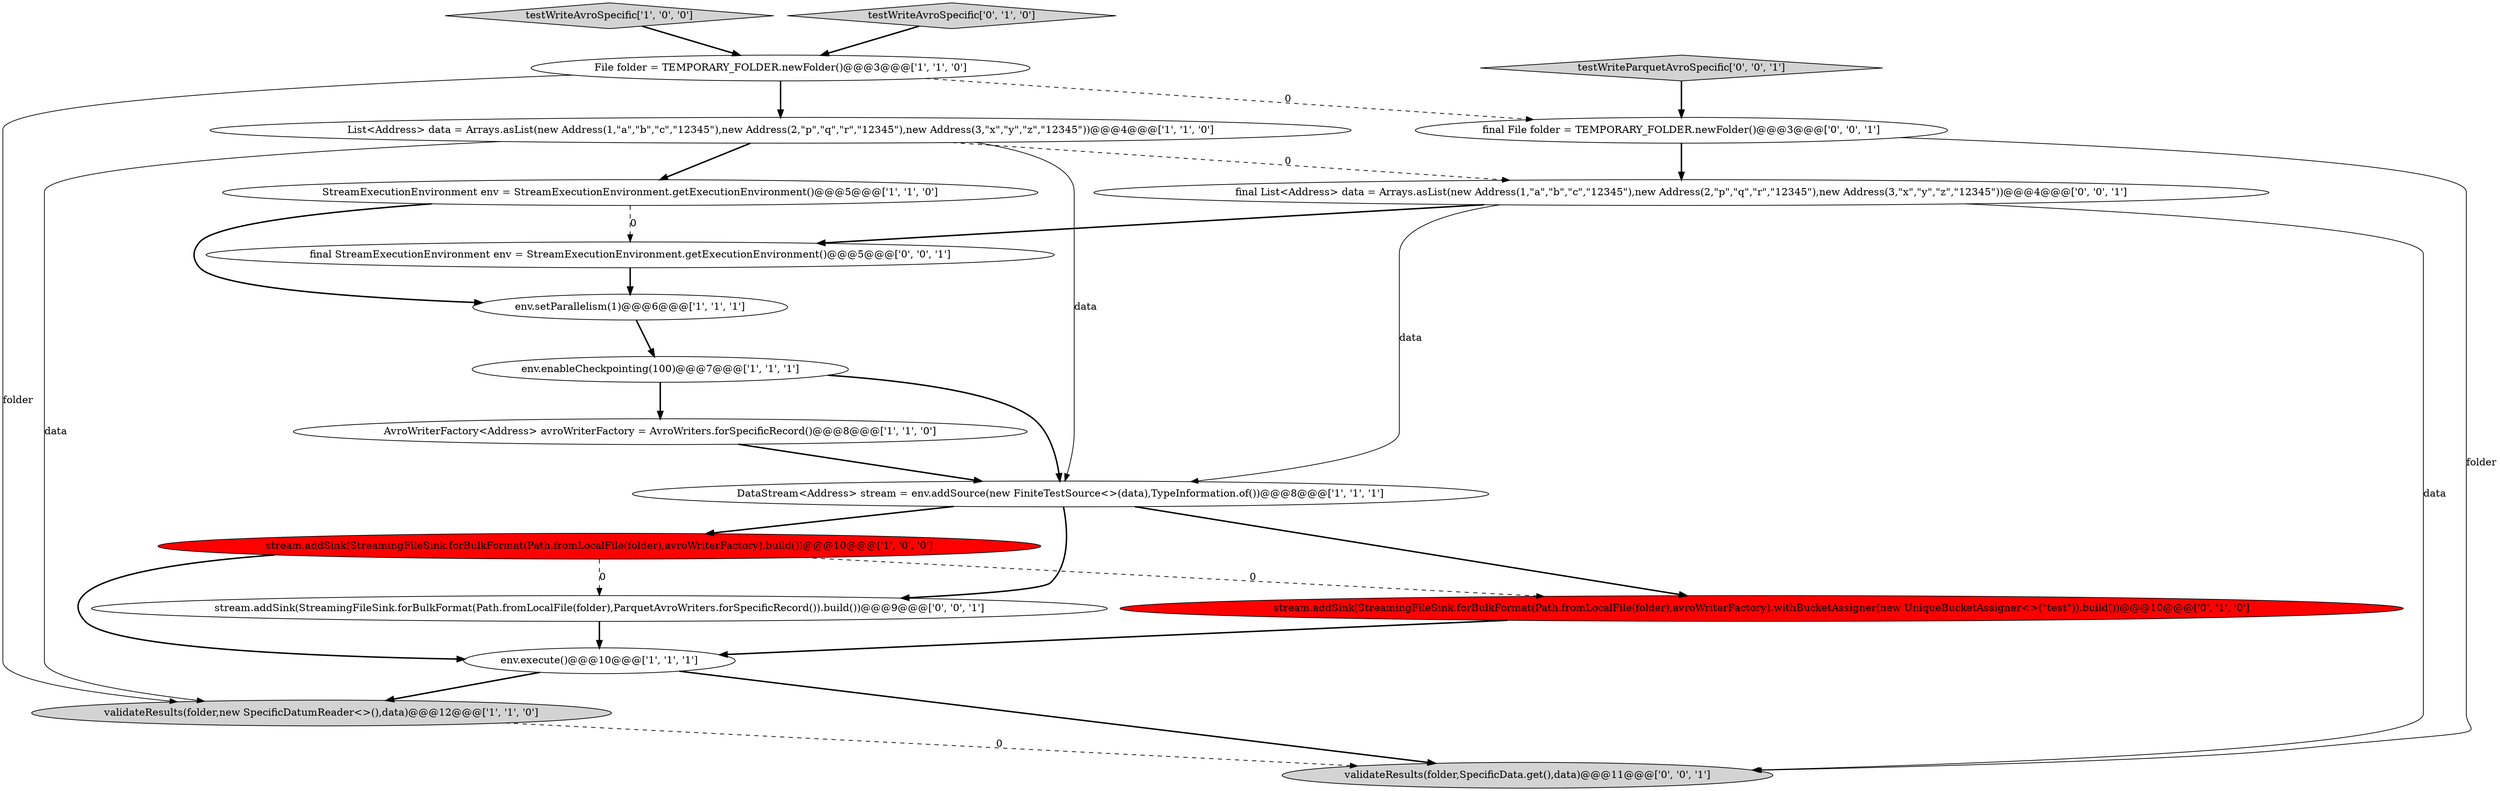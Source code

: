 digraph {
1 [style = filled, label = "StreamExecutionEnvironment env = StreamExecutionEnvironment.getExecutionEnvironment()@@@5@@@['1', '1', '0']", fillcolor = white, shape = ellipse image = "AAA0AAABBB1BBB"];
16 [style = filled, label = "final File folder = TEMPORARY_FOLDER.newFolder()@@@3@@@['0', '0', '1']", fillcolor = white, shape = ellipse image = "AAA0AAABBB3BBB"];
11 [style = filled, label = "stream.addSink(StreamingFileSink.forBulkFormat(Path.fromLocalFile(folder),avroWriterFactory).withBucketAssigner(new UniqueBucketAssigner<>(\"test\")).build())@@@10@@@['0', '1', '0']", fillcolor = red, shape = ellipse image = "AAA1AAABBB2BBB"];
6 [style = filled, label = "env.execute()@@@10@@@['1', '1', '1']", fillcolor = white, shape = ellipse image = "AAA0AAABBB1BBB"];
3 [style = filled, label = "validateResults(folder,new SpecificDatumReader<>(),data)@@@12@@@['1', '1', '0']", fillcolor = lightgray, shape = ellipse image = "AAA0AAABBB1BBB"];
2 [style = filled, label = "env.setParallelism(1)@@@6@@@['1', '1', '1']", fillcolor = white, shape = ellipse image = "AAA0AAABBB1BBB"];
10 [style = filled, label = "DataStream<Address> stream = env.addSource(new FiniteTestSource<>(data),TypeInformation.of())@@@8@@@['1', '1', '1']", fillcolor = white, shape = ellipse image = "AAA0AAABBB1BBB"];
17 [style = filled, label = "testWriteParquetAvroSpecific['0', '0', '1']", fillcolor = lightgray, shape = diamond image = "AAA0AAABBB3BBB"];
0 [style = filled, label = "List<Address> data = Arrays.asList(new Address(1,\"a\",\"b\",\"c\",\"12345\"),new Address(2,\"p\",\"q\",\"r\",\"12345\"),new Address(3,\"x\",\"y\",\"z\",\"12345\"))@@@4@@@['1', '1', '0']", fillcolor = white, shape = ellipse image = "AAA0AAABBB1BBB"];
4 [style = filled, label = "testWriteAvroSpecific['1', '0', '0']", fillcolor = lightgray, shape = diamond image = "AAA0AAABBB1BBB"];
18 [style = filled, label = "validateResults(folder,SpecificData.get(),data)@@@11@@@['0', '0', '1']", fillcolor = lightgray, shape = ellipse image = "AAA0AAABBB3BBB"];
13 [style = filled, label = "final List<Address> data = Arrays.asList(new Address(1,\"a\",\"b\",\"c\",\"12345\"),new Address(2,\"p\",\"q\",\"r\",\"12345\"),new Address(3,\"x\",\"y\",\"z\",\"12345\"))@@@4@@@['0', '0', '1']", fillcolor = white, shape = ellipse image = "AAA0AAABBB3BBB"];
12 [style = filled, label = "testWriteAvroSpecific['0', '1', '0']", fillcolor = lightgray, shape = diamond image = "AAA0AAABBB2BBB"];
15 [style = filled, label = "stream.addSink(StreamingFileSink.forBulkFormat(Path.fromLocalFile(folder),ParquetAvroWriters.forSpecificRecord()).build())@@@9@@@['0', '0', '1']", fillcolor = white, shape = ellipse image = "AAA0AAABBB3BBB"];
14 [style = filled, label = "final StreamExecutionEnvironment env = StreamExecutionEnvironment.getExecutionEnvironment()@@@5@@@['0', '0', '1']", fillcolor = white, shape = ellipse image = "AAA0AAABBB3BBB"];
5 [style = filled, label = "File folder = TEMPORARY_FOLDER.newFolder()@@@3@@@['1', '1', '0']", fillcolor = white, shape = ellipse image = "AAA0AAABBB1BBB"];
9 [style = filled, label = "env.enableCheckpointing(100)@@@7@@@['1', '1', '1']", fillcolor = white, shape = ellipse image = "AAA0AAABBB1BBB"];
7 [style = filled, label = "stream.addSink(StreamingFileSink.forBulkFormat(Path.fromLocalFile(folder),avroWriterFactory).build())@@@10@@@['1', '0', '0']", fillcolor = red, shape = ellipse image = "AAA1AAABBB1BBB"];
8 [style = filled, label = "AvroWriterFactory<Address> avroWriterFactory = AvroWriters.forSpecificRecord()@@@8@@@['1', '1', '0']", fillcolor = white, shape = ellipse image = "AAA0AAABBB1BBB"];
6->3 [style = bold, label=""];
8->10 [style = bold, label=""];
16->13 [style = bold, label=""];
10->15 [style = bold, label=""];
12->5 [style = bold, label=""];
1->14 [style = dashed, label="0"];
6->18 [style = bold, label=""];
16->18 [style = solid, label="folder"];
3->18 [style = dashed, label="0"];
11->6 [style = bold, label=""];
7->11 [style = dashed, label="0"];
15->6 [style = bold, label=""];
2->9 [style = bold, label=""];
9->10 [style = bold, label=""];
9->8 [style = bold, label=""];
0->3 [style = solid, label="data"];
13->18 [style = solid, label="data"];
10->7 [style = bold, label=""];
5->16 [style = dashed, label="0"];
5->3 [style = solid, label="folder"];
5->0 [style = bold, label=""];
0->10 [style = solid, label="data"];
0->1 [style = bold, label=""];
0->13 [style = dashed, label="0"];
7->6 [style = bold, label=""];
7->15 [style = dashed, label="0"];
13->10 [style = solid, label="data"];
1->2 [style = bold, label=""];
14->2 [style = bold, label=""];
4->5 [style = bold, label=""];
13->14 [style = bold, label=""];
17->16 [style = bold, label=""];
10->11 [style = bold, label=""];
}
